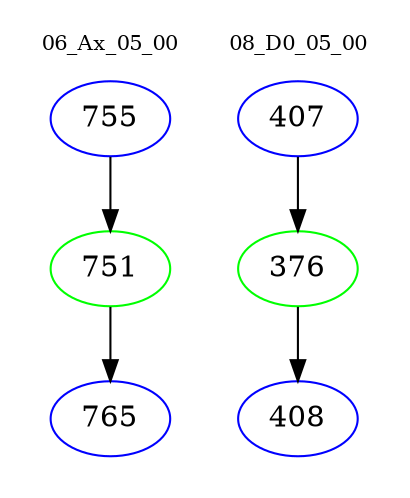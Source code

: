 digraph{
subgraph cluster_0 {
color = white
label = "06_Ax_05_00";
fontsize=10;
T0_755 [label="755", color="blue"]
T0_755 -> T0_751 [color="black"]
T0_751 [label="751", color="green"]
T0_751 -> T0_765 [color="black"]
T0_765 [label="765", color="blue"]
}
subgraph cluster_1 {
color = white
label = "08_D0_05_00";
fontsize=10;
T1_407 [label="407", color="blue"]
T1_407 -> T1_376 [color="black"]
T1_376 [label="376", color="green"]
T1_376 -> T1_408 [color="black"]
T1_408 [label="408", color="blue"]
}
}
